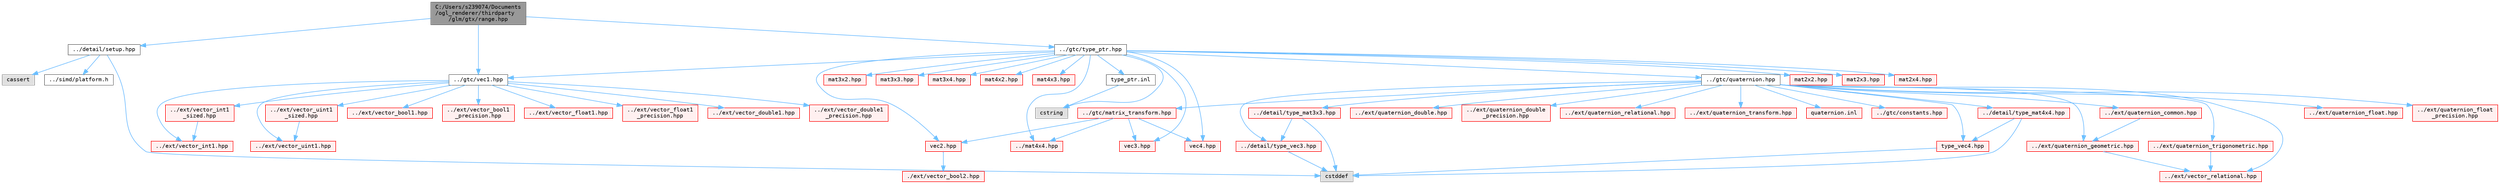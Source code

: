 digraph "C:/Users/s239074/Documents/ogl_renderer/thirdparty/glm/gtx/range.hpp"
{
 // LATEX_PDF_SIZE
  bgcolor="transparent";
  edge [fontname=Terminal,fontsize=10,labelfontname=Helvetica,labelfontsize=10];
  node [fontname=Terminal,fontsize=10,shape=box,height=0.2,width=0.4];
  Node1 [label="C:/Users/s239074/Documents\l/ogl_renderer/thirdparty\l/glm/gtx/range.hpp",height=0.2,width=0.4,color="gray40", fillcolor="grey60", style="filled", fontcolor="black",tooltip=" "];
  Node1 -> Node2 [color="steelblue1",style="solid"];
  Node2 [label="../detail/setup.hpp",height=0.2,width=0.4,color="grey40", fillcolor="white", style="filled",URL="$setup_8hpp.html",tooltip=" "];
  Node2 -> Node3 [color="steelblue1",style="solid"];
  Node3 [label="cassert",height=0.2,width=0.4,color="grey60", fillcolor="#E0E0E0", style="filled",tooltip=" "];
  Node2 -> Node4 [color="steelblue1",style="solid"];
  Node4 [label="cstddef",height=0.2,width=0.4,color="grey60", fillcolor="#E0E0E0", style="filled",tooltip=" "];
  Node2 -> Node5 [color="steelblue1",style="solid"];
  Node5 [label="../simd/platform.h",height=0.2,width=0.4,color="grey40", fillcolor="white", style="filled",URL="$platform_8h.html",tooltip=" "];
  Node1 -> Node6 [color="steelblue1",style="solid"];
  Node6 [label="../gtc/type_ptr.hpp",height=0.2,width=0.4,color="grey40", fillcolor="white", style="filled",URL="$type__ptr_8hpp.html",tooltip=" "];
  Node6 -> Node7 [color="steelblue1",style="solid"];
  Node7 [label="../gtc/quaternion.hpp",height=0.2,width=0.4,color="grey40", fillcolor="white", style="filled",URL="$gtc_2quaternion_8hpp.html",tooltip=" "];
  Node7 -> Node8 [color="steelblue1",style="solid"];
  Node8 [label="../gtc/constants.hpp",height=0.2,width=0.4,color="red", fillcolor="#FFF0F0", style="filled",URL="$constants_8hpp.html",tooltip=" "];
  Node7 -> Node13 [color="steelblue1",style="solid"];
  Node13 [label="../gtc/matrix_transform.hpp",height=0.2,width=0.4,color="red", fillcolor="#FFF0F0", style="filled",URL="$gtc_2matrix__transform_8hpp.html",tooltip=" "];
  Node13 -> Node14 [color="steelblue1",style="solid"];
  Node14 [label="../mat4x4.hpp",height=0.2,width=0.4,color="red", fillcolor="#FFF0F0", style="filled",URL="$mat4x4_8hpp.html",tooltip=" "];
  Node13 -> Node23 [color="steelblue1",style="solid"];
  Node23 [label="vec2.hpp",height=0.2,width=0.4,color="red", fillcolor="#FFF0F0", style="filled",URL="$vec2_8hpp.html",tooltip=" "];
  Node23 -> Node24 [color="steelblue1",style="solid"];
  Node24 [label="./ext/vector_bool2.hpp",height=0.2,width=0.4,color="red", fillcolor="#FFF0F0", style="filled",URL="$vector__bool2_8hpp.html",tooltip=" "];
  Node13 -> Node38 [color="steelblue1",style="solid"];
  Node38 [label="vec3.hpp",height=0.2,width=0.4,color="red", fillcolor="#FFF0F0", style="filled",URL="$vec3_8hpp.html",tooltip=" "];
  Node13 -> Node51 [color="steelblue1",style="solid"];
  Node51 [label="vec4.hpp",height=0.2,width=0.4,color="red", fillcolor="#FFF0F0", style="filled",URL="$vec4_8hpp.html",tooltip=" "];
  Node7 -> Node147 [color="steelblue1",style="solid"];
  Node147 [label="../ext/vector_relational.hpp",height=0.2,width=0.4,color="red", fillcolor="#FFF0F0", style="filled",URL="$ext_2vector__relational_8hpp.html",tooltip=" "];
  Node7 -> Node150 [color="steelblue1",style="solid"];
  Node150 [label="../ext/quaternion_common.hpp",height=0.2,width=0.4,color="red", fillcolor="#FFF0F0", style="filled",URL="$quaternion__common_8hpp.html",tooltip=" "];
  Node150 -> Node151 [color="steelblue1",style="solid"];
  Node151 [label="../ext/quaternion_geometric.hpp",height=0.2,width=0.4,color="red", fillcolor="#FFF0F0", style="filled",URL="$quaternion__geometric_8hpp.html",tooltip=" "];
  Node151 -> Node147 [color="steelblue1",style="solid"];
  Node7 -> Node155 [color="steelblue1",style="solid"];
  Node155 [label="../ext/quaternion_float.hpp",height=0.2,width=0.4,color="red", fillcolor="#FFF0F0", style="filled",URL="$quaternion__float_8hpp.html",tooltip=" "];
  Node7 -> Node160 [color="steelblue1",style="solid"];
  Node160 [label="../ext/quaternion_float\l_precision.hpp",height=0.2,width=0.4,color="red", fillcolor="#FFF0F0", style="filled",URL="$quaternion__float__precision_8hpp.html",tooltip=" "];
  Node7 -> Node161 [color="steelblue1",style="solid"];
  Node161 [label="../ext/quaternion_double.hpp",height=0.2,width=0.4,color="red", fillcolor="#FFF0F0", style="filled",URL="$quaternion__double_8hpp.html",tooltip=" "];
  Node7 -> Node162 [color="steelblue1",style="solid"];
  Node162 [label="../ext/quaternion_double\l_precision.hpp",height=0.2,width=0.4,color="red", fillcolor="#FFF0F0", style="filled",URL="$quaternion__double__precision_8hpp.html",tooltip=" "];
  Node7 -> Node157 [color="steelblue1",style="solid"];
  Node157 [label="../ext/quaternion_relational.hpp",height=0.2,width=0.4,color="red", fillcolor="#FFF0F0", style="filled",URL="$quaternion__relational_8hpp.html",tooltip=" "];
  Node7 -> Node151 [color="steelblue1",style="solid"];
  Node7 -> Node163 [color="steelblue1",style="solid"];
  Node163 [label="../ext/quaternion_trigonometric.hpp",height=0.2,width=0.4,color="red", fillcolor="#FFF0F0", style="filled",URL="$quaternion__trigonometric_8hpp.html",tooltip=" "];
  Node163 -> Node147 [color="steelblue1",style="solid"];
  Node7 -> Node165 [color="steelblue1",style="solid"];
  Node165 [label="../ext/quaternion_transform.hpp",height=0.2,width=0.4,color="red", fillcolor="#FFF0F0", style="filled",URL="$quaternion__transform_8hpp.html",tooltip=" "];
  Node7 -> Node92 [color="steelblue1",style="solid"];
  Node92 [label="../detail/type_mat3x3.hpp",height=0.2,width=0.4,color="red", fillcolor="#FFF0F0", style="filled",URL="$type__mat3x3_8hpp.html",tooltip=" "];
  Node92 -> Node40 [color="steelblue1",style="solid"];
  Node40 [label="../detail/type_vec3.hpp",height=0.2,width=0.4,color="red", fillcolor="#FFF0F0", style="filled",URL="$type__vec3_8hpp.html",tooltip=" "];
  Node40 -> Node4 [color="steelblue1",style="solid"];
  Node92 -> Node4 [color="steelblue1",style="solid"];
  Node7 -> Node16 [color="steelblue1",style="solid"];
  Node16 [label="../detail/type_mat4x4.hpp",height=0.2,width=0.4,color="red", fillcolor="#FFF0F0", style="filled",URL="$type__mat4x4_8hpp.html",tooltip=" "];
  Node16 -> Node17 [color="steelblue1",style="solid"];
  Node17 [label="type_vec4.hpp",height=0.2,width=0.4,color="red", fillcolor="#FFF0F0", style="filled",URL="$type__vec4_8hpp.html",tooltip=" "];
  Node17 -> Node4 [color="steelblue1",style="solid"];
  Node16 -> Node4 [color="steelblue1",style="solid"];
  Node7 -> Node40 [color="steelblue1",style="solid"];
  Node7 -> Node17 [color="steelblue1",style="solid"];
  Node7 -> Node167 [color="steelblue1",style="solid"];
  Node167 [label="quaternion.inl",height=0.2,width=0.4,color="red", fillcolor="#FFF0F0", style="filled",URL="$glm_2gtc_2quaternion_8inl.html",tooltip=" "];
  Node6 -> Node170 [color="steelblue1",style="solid"];
  Node170 [label="../gtc/vec1.hpp",height=0.2,width=0.4,color="grey40", fillcolor="white", style="filled",URL="$vec1_8hpp.html",tooltip=" "];
  Node170 -> Node171 [color="steelblue1",style="solid"];
  Node171 [label="../ext/vector_bool1.hpp",height=0.2,width=0.4,color="red", fillcolor="#FFF0F0", style="filled",URL="$vector__bool1_8hpp.html",tooltip=" "];
  Node170 -> Node172 [color="steelblue1",style="solid"];
  Node172 [label="../ext/vector_bool1\l_precision.hpp",height=0.2,width=0.4,color="red", fillcolor="#FFF0F0", style="filled",URL="$vector__bool1__precision_8hpp.html",tooltip=" "];
  Node170 -> Node173 [color="steelblue1",style="solid"];
  Node173 [label="../ext/vector_float1.hpp",height=0.2,width=0.4,color="red", fillcolor="#FFF0F0", style="filled",URL="$vector__float1_8hpp.html",tooltip=" "];
  Node170 -> Node174 [color="steelblue1",style="solid"];
  Node174 [label="../ext/vector_float1\l_precision.hpp",height=0.2,width=0.4,color="red", fillcolor="#FFF0F0", style="filled",URL="$vector__float1__precision_8hpp.html",tooltip=" "];
  Node170 -> Node175 [color="steelblue1",style="solid"];
  Node175 [label="../ext/vector_double1.hpp",height=0.2,width=0.4,color="red", fillcolor="#FFF0F0", style="filled",URL="$vector__double1_8hpp.html",tooltip=" "];
  Node170 -> Node176 [color="steelblue1",style="solid"];
  Node176 [label="../ext/vector_double1\l_precision.hpp",height=0.2,width=0.4,color="red", fillcolor="#FFF0F0", style="filled",URL="$vector__double1__precision_8hpp.html",tooltip=" "];
  Node170 -> Node177 [color="steelblue1",style="solid"];
  Node177 [label="../ext/vector_int1.hpp",height=0.2,width=0.4,color="red", fillcolor="#FFF0F0", style="filled",URL="$vector__int1_8hpp.html",tooltip=" "];
  Node170 -> Node178 [color="steelblue1",style="solid"];
  Node178 [label="../ext/vector_int1\l_sized.hpp",height=0.2,width=0.4,color="red", fillcolor="#FFF0F0", style="filled",URL="$vector__int1__sized_8hpp.html",tooltip=" "];
  Node178 -> Node177 [color="steelblue1",style="solid"];
  Node170 -> Node179 [color="steelblue1",style="solid"];
  Node179 [label="../ext/vector_uint1.hpp",height=0.2,width=0.4,color="red", fillcolor="#FFF0F0", style="filled",URL="$vector__uint1_8hpp.html",tooltip=" "];
  Node170 -> Node180 [color="steelblue1",style="solid"];
  Node180 [label="../ext/vector_uint1\l_sized.hpp",height=0.2,width=0.4,color="red", fillcolor="#FFF0F0", style="filled",URL="$vector__uint1__sized_8hpp.html",tooltip=" "];
  Node180 -> Node179 [color="steelblue1",style="solid"];
  Node6 -> Node23 [color="steelblue1",style="solid"];
  Node6 -> Node38 [color="steelblue1",style="solid"];
  Node6 -> Node51 [color="steelblue1",style="solid"];
  Node6 -> Node62 [color="steelblue1",style="solid"];
  Node62 [label="mat2x2.hpp",height=0.2,width=0.4,color="red", fillcolor="#FFF0F0", style="filled",URL="$mat2x2_8hpp.html",tooltip=" "];
  Node6 -> Node69 [color="steelblue1",style="solid"];
  Node69 [label="mat2x3.hpp",height=0.2,width=0.4,color="red", fillcolor="#FFF0F0", style="filled",URL="$mat2x3_8hpp.html",tooltip=" "];
  Node6 -> Node76 [color="steelblue1",style="solid"];
  Node76 [label="mat2x4.hpp",height=0.2,width=0.4,color="red", fillcolor="#FFF0F0", style="filled",URL="$mat2x4_8hpp.html",tooltip=" "];
  Node6 -> Node83 [color="steelblue1",style="solid"];
  Node83 [label="mat3x2.hpp",height=0.2,width=0.4,color="red", fillcolor="#FFF0F0", style="filled",URL="$mat3x2_8hpp.html",tooltip=" "];
  Node6 -> Node90 [color="steelblue1",style="solid"];
  Node90 [label="mat3x3.hpp",height=0.2,width=0.4,color="red", fillcolor="#FFF0F0", style="filled",URL="$mat3x3_8hpp.html",tooltip=" "];
  Node6 -> Node97 [color="steelblue1",style="solid"];
  Node97 [label="mat3x4.hpp",height=0.2,width=0.4,color="red", fillcolor="#FFF0F0", style="filled",URL="$mat3x4_8hpp.html",tooltip=" "];
  Node6 -> Node104 [color="steelblue1",style="solid"];
  Node104 [label="mat4x2.hpp",height=0.2,width=0.4,color="red", fillcolor="#FFF0F0", style="filled",URL="$mat4x2_8hpp.html",tooltip=" "];
  Node6 -> Node111 [color="steelblue1",style="solid"];
  Node111 [label="mat4x3.hpp",height=0.2,width=0.4,color="red", fillcolor="#FFF0F0", style="filled",URL="$mat4x3_8hpp.html",tooltip=" "];
  Node6 -> Node14 [color="steelblue1",style="solid"];
  Node6 -> Node181 [color="steelblue1",style="solid"];
  Node181 [label="cstring",height=0.2,width=0.4,color="grey60", fillcolor="#E0E0E0", style="filled",tooltip=" "];
  Node6 -> Node182 [color="steelblue1",style="solid"];
  Node182 [label="type_ptr.inl",height=0.2,width=0.4,color="grey40", fillcolor="white", style="filled",URL="$type__ptr_8inl.html",tooltip=" "];
  Node182 -> Node181 [color="steelblue1",style="solid"];
  Node1 -> Node170 [color="steelblue1",style="solid"];
}
